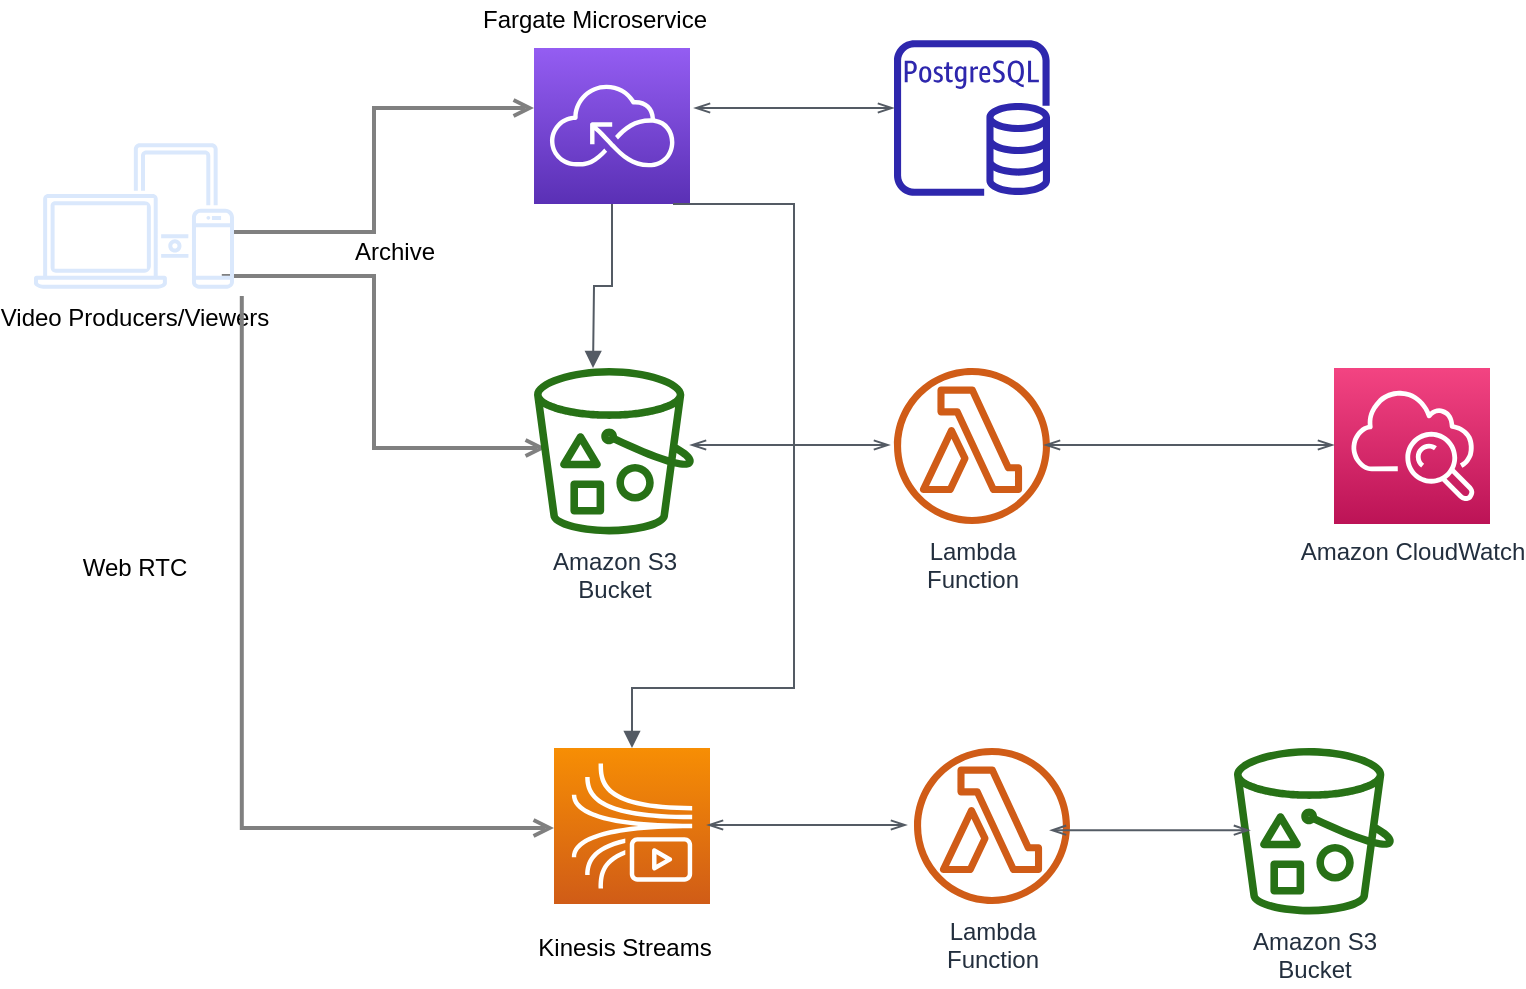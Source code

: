 <mxfile version="19.0.3" type="device"><diagram id="Ht1M8jgEwFfnCIfOTk4-" name="Page-1"><mxGraphModel dx="897" dy="1433" grid="1" gridSize="10" guides="1" tooltips="1" connect="1" arrows="1" fold="1" page="1" pageScale="1" pageWidth="1169" pageHeight="827" math="0" shadow="0"><root><mxCell id="0"/><mxCell id="1" parent="0"/><mxCell id="UEzPUAAOIrF-is8g5C7q-164" style="edgeStyle=orthogonalEdgeStyle;rounded=0;orthogonalLoop=1;jettySize=auto;html=1;startArrow=none;startFill=0;endArrow=open;endFill=0;strokeColor=#808080;strokeWidth=2;" parent="1" edge="1"><mxGeometry relative="1" as="geometry"><Array as="points"><mxPoint x="200" y="-616"/><mxPoint x="200" y="-530"/></Array><mxPoint x="123.893" y="-616" as="sourcePoint"/><mxPoint x="286" y="-530" as="targetPoint"/></mxGeometry></mxCell><mxCell id="UEzPUAAOIrF-is8g5C7q-152" value="Amazon CloudWatch" style="outlineConnect=0;fontColor=#232F3E;gradientColor=#F34482;gradientDirection=north;fillColor=#BC1356;strokeColor=#ffffff;dashed=0;verticalLabelPosition=bottom;verticalAlign=top;align=center;html=1;fontSize=12;fontStyle=0;aspect=fixed;shape=mxgraph.aws4.resourceIcon;resIcon=mxgraph.aws4.cloudwatch;labelBackgroundColor=#ffffff;" parent="1" vertex="1"><mxGeometry x="680" y="-570" width="78" height="78" as="geometry"/></mxCell><mxCell id="UEzPUAAOIrF-is8g5C7q-158" value="Amazon S3&lt;br&gt;Bucket&lt;br&gt;" style="outlineConnect=0;fontColor=#232F3E;gradientColor=none;fillColor=#277116;strokeColor=none;dashed=0;verticalLabelPosition=bottom;verticalAlign=top;align=center;html=1;fontSize=12;fontStyle=0;aspect=fixed;pointerEvents=1;shape=mxgraph.aws4.bucket_with_objects;labelBackgroundColor=#ffffff;" parent="1" vertex="1"><mxGeometry x="280" y="-570" width="80" height="83.2" as="geometry"/></mxCell><mxCell id="UEzPUAAOIrF-is8g5C7q-161" value="Lambda&lt;br&gt;Function&lt;br&gt;" style="outlineConnect=0;fontColor=#232F3E;gradientColor=none;fillColor=#D05C17;strokeColor=none;dashed=0;verticalLabelPosition=bottom;verticalAlign=top;align=center;html=1;fontSize=12;fontStyle=0;aspect=fixed;pointerEvents=1;shape=mxgraph.aws4.lambda_function;labelBackgroundColor=#ffffff;" parent="1" vertex="1"><mxGeometry x="460" y="-570" width="78" height="78" as="geometry"/></mxCell><mxCell id="7iqfmKVKAgqHk5pJ522x-1" value="Video Producers/Viewers" style="sketch=0;outlineConnect=0;strokeColor=#6c8ebf;fillColor=#dae8fc;dashed=0;verticalLabelPosition=bottom;verticalAlign=top;align=center;html=1;fontSize=12;fontStyle=0;aspect=fixed;shape=mxgraph.aws4.illustration_devices;pointerEvents=1;gradientColor=none;" vertex="1" parent="1"><mxGeometry x="30" y="-682.5" width="100" height="73" as="geometry"/></mxCell><mxCell id="7iqfmKVKAgqHk5pJ522x-4" value="Archive" style="text;html=1;align=center;verticalAlign=middle;resizable=0;points=[];autosize=1;strokeColor=none;fillColor=none;" vertex="1" parent="1"><mxGeometry x="180" y="-638" width="60" height="20" as="geometry"/></mxCell><mxCell id="7iqfmKVKAgqHk5pJ522x-5" value="" style="sketch=0;points=[[0,0,0],[0.25,0,0],[0.5,0,0],[0.75,0,0],[1,0,0],[0,1,0],[0.25,1,0],[0.5,1,0],[0.75,1,0],[1,1,0],[0,0.25,0],[0,0.5,0],[0,0.75,0],[1,0.25,0],[1,0.5,0],[1,0.75,0]];outlineConnect=0;fontColor=#232F3E;gradientColor=#945DF2;gradientDirection=north;fillColor=#5A30B5;strokeColor=#ffffff;dashed=0;verticalLabelPosition=bottom;verticalAlign=top;align=center;html=1;fontSize=12;fontStyle=0;aspect=fixed;shape=mxgraph.aws4.resourceIcon;resIcon=mxgraph.aws4.serverless;" vertex="1" parent="1"><mxGeometry x="280" y="-730" width="78" height="78" as="geometry"/></mxCell><mxCell id="7iqfmKVKAgqHk5pJ522x-7" value="Fargate Microservice" style="text;html=1;align=center;verticalAlign=middle;resizable=0;points=[];autosize=1;strokeColor=none;fillColor=none;" vertex="1" parent="1"><mxGeometry x="245" y="-754" width="130" height="20" as="geometry"/></mxCell><mxCell id="7iqfmKVKAgqHk5pJ522x-8" style="edgeStyle=orthogonalEdgeStyle;rounded=0;orthogonalLoop=1;jettySize=auto;html=1;startArrow=none;startFill=0;endArrow=open;endFill=0;strokeColor=#808080;strokeWidth=2;" edge="1" parent="1" target="7iqfmKVKAgqHk5pJ522x-5"><mxGeometry relative="1" as="geometry"><Array as="points"><mxPoint x="200" y="-638"/><mxPoint x="200" y="-700"/></Array><mxPoint x="130.003" y="-638" as="sourcePoint"/><mxPoint x="270" y="-700" as="targetPoint"/></mxGeometry></mxCell><mxCell id="7iqfmKVKAgqHk5pJ522x-10" value="" style="edgeStyle=orthogonalEdgeStyle;html=1;endArrow=openThin;elbow=vertical;startArrow=openThin;startFill=0;endFill=0;strokeColor=#545B64;rounded=0;" edge="1" parent="1"><mxGeometry width="100" relative="1" as="geometry"><mxPoint x="358" y="-531.5" as="sourcePoint"/><mxPoint x="458" y="-531.5" as="targetPoint"/></mxGeometry></mxCell><mxCell id="7iqfmKVKAgqHk5pJ522x-11" style="edgeStyle=orthogonalEdgeStyle;rounded=0;orthogonalLoop=1;jettySize=auto;html=1;startArrow=none;startFill=0;endArrow=open;endFill=0;strokeColor=#808080;strokeWidth=2;" edge="1" parent="1"><mxGeometry relative="1" as="geometry"><Array as="points"><mxPoint x="134" y="-340"/></Array><mxPoint x="133.893" y="-606" as="sourcePoint"/><mxPoint x="290" y="-340" as="targetPoint"/></mxGeometry></mxCell><mxCell id="7iqfmKVKAgqHk5pJ522x-12" value="" style="sketch=0;outlineConnect=0;fontColor=#232F3E;gradientColor=none;fillColor=#2E27AD;strokeColor=none;dashed=0;verticalLabelPosition=bottom;verticalAlign=top;align=center;html=1;fontSize=12;fontStyle=0;aspect=fixed;pointerEvents=1;shape=mxgraph.aws4.rds_postgresql_instance;" vertex="1" parent="1"><mxGeometry x="460" y="-734" width="78" height="78" as="geometry"/></mxCell><mxCell id="7iqfmKVKAgqHk5pJ522x-13" value="" style="edgeStyle=orthogonalEdgeStyle;html=1;endArrow=openThin;elbow=vertical;startArrow=openThin;startFill=0;endFill=0;strokeColor=#545B64;rounded=0;" edge="1" parent="1"><mxGeometry width="100" relative="1" as="geometry"><mxPoint x="360" y="-700" as="sourcePoint"/><mxPoint x="460" y="-700" as="targetPoint"/></mxGeometry></mxCell><mxCell id="7iqfmKVKAgqHk5pJ522x-14" value="" style="edgeStyle=orthogonalEdgeStyle;html=1;endArrow=openThin;elbow=vertical;startArrow=openThin;startFill=0;endFill=0;strokeColor=#545B64;rounded=0;" edge="1" parent="1" target="UEzPUAAOIrF-is8g5C7q-152"><mxGeometry width="100" relative="1" as="geometry"><mxPoint x="535" y="-531.5" as="sourcePoint"/><mxPoint x="635" y="-531.5" as="targetPoint"/></mxGeometry></mxCell><mxCell id="7iqfmKVKAgqHk5pJ522x-15" value="" style="sketch=0;points=[[0,0,0],[0.25,0,0],[0.5,0,0],[0.75,0,0],[1,0,0],[0,1,0],[0.25,1,0],[0.5,1,0],[0.75,1,0],[1,1,0],[0,0.25,0],[0,0.5,0],[0,0.75,0],[1,0.25,0],[1,0.5,0],[1,0.75,0]];outlineConnect=0;fontColor=#232F3E;gradientColor=#F78E04;gradientDirection=north;fillColor=#D05C17;strokeColor=#ffffff;dashed=0;verticalLabelPosition=bottom;verticalAlign=top;align=center;html=1;fontSize=12;fontStyle=0;aspect=fixed;shape=mxgraph.aws4.resourceIcon;resIcon=mxgraph.aws4.kinesis_video_streams;" vertex="1" parent="1"><mxGeometry x="290" y="-380" width="78" height="78" as="geometry"/></mxCell><mxCell id="7iqfmKVKAgqHk5pJ522x-16" value="Kinesis Streams" style="text;html=1;align=center;verticalAlign=middle;resizable=0;points=[];autosize=1;strokeColor=none;fillColor=none;" vertex="1" parent="1"><mxGeometry x="275" y="-290" width="100" height="20" as="geometry"/></mxCell><mxCell id="7iqfmKVKAgqHk5pJ522x-17" value="Web RTC" style="text;html=1;align=center;verticalAlign=middle;resizable=0;points=[];autosize=1;strokeColor=none;fillColor=none;" vertex="1" parent="1"><mxGeometry x="45" y="-480" width="70" height="20" as="geometry"/></mxCell><mxCell id="7iqfmKVKAgqHk5pJ522x-18" value="Lambda&lt;br&gt;Function&lt;br&gt;" style="outlineConnect=0;fontColor=#232F3E;gradientColor=none;fillColor=#D05C17;strokeColor=none;dashed=0;verticalLabelPosition=bottom;verticalAlign=top;align=center;html=1;fontSize=12;fontStyle=0;aspect=fixed;pointerEvents=1;shape=mxgraph.aws4.lambda_function;labelBackgroundColor=#ffffff;" vertex="1" parent="1"><mxGeometry x="470" y="-380" width="78" height="78" as="geometry"/></mxCell><mxCell id="7iqfmKVKAgqHk5pJ522x-19" value="" style="edgeStyle=orthogonalEdgeStyle;html=1;endArrow=openThin;elbow=vertical;startArrow=openThin;startFill=0;endFill=0;strokeColor=#545B64;rounded=0;" edge="1" parent="1"><mxGeometry width="100" relative="1" as="geometry"><mxPoint x="366.5" y="-341.5" as="sourcePoint"/><mxPoint x="466.5" y="-341.5" as="targetPoint"/></mxGeometry></mxCell><mxCell id="7iqfmKVKAgqHk5pJ522x-20" value="Amazon S3&lt;br&gt;Bucket&lt;br&gt;" style="outlineConnect=0;fontColor=#232F3E;gradientColor=none;fillColor=#277116;strokeColor=none;dashed=0;verticalLabelPosition=bottom;verticalAlign=top;align=center;html=1;fontSize=12;fontStyle=0;aspect=fixed;pointerEvents=1;shape=mxgraph.aws4.bucket_with_objects;labelBackgroundColor=#ffffff;" vertex="1" parent="1"><mxGeometry x="630" y="-380" width="80" height="83.2" as="geometry"/></mxCell><mxCell id="7iqfmKVKAgqHk5pJ522x-25" value="" style="edgeStyle=orthogonalEdgeStyle;html=1;endArrow=openThin;elbow=vertical;startArrow=openThin;startFill=0;endFill=0;strokeColor=#545B64;rounded=0;" edge="1" parent="1"><mxGeometry width="100" relative="1" as="geometry"><mxPoint x="538" y="-338.9" as="sourcePoint"/><mxPoint x="638" y="-338.9" as="targetPoint"/></mxGeometry></mxCell><mxCell id="7iqfmKVKAgqHk5pJ522x-26" value="" style="edgeStyle=orthogonalEdgeStyle;html=1;endArrow=none;elbow=vertical;startArrow=block;startFill=1;strokeColor=#545B64;rounded=0;" edge="1" parent="1" target="7iqfmKVKAgqHk5pJ522x-5"><mxGeometry width="100" relative="1" as="geometry"><mxPoint x="309.5" y="-570" as="sourcePoint"/><mxPoint x="309.5" y="-640" as="targetPoint"/></mxGeometry></mxCell><mxCell id="7iqfmKVKAgqHk5pJ522x-27" value="" style="edgeStyle=orthogonalEdgeStyle;html=1;endArrow=none;elbow=vertical;startArrow=block;startFill=1;strokeColor=#545B64;rounded=0;" edge="1" parent="1" source="7iqfmKVKAgqHk5pJ522x-15"><mxGeometry width="100" relative="1" as="geometry"><mxPoint x="340" y="-570" as="sourcePoint"/><mxPoint x="349.5" y="-652" as="targetPoint"/><Array as="points"><mxPoint x="329" y="-410"/><mxPoint x="410" y="-410"/><mxPoint x="410" y="-652"/></Array></mxGeometry></mxCell></root></mxGraphModel></diagram></mxfile>